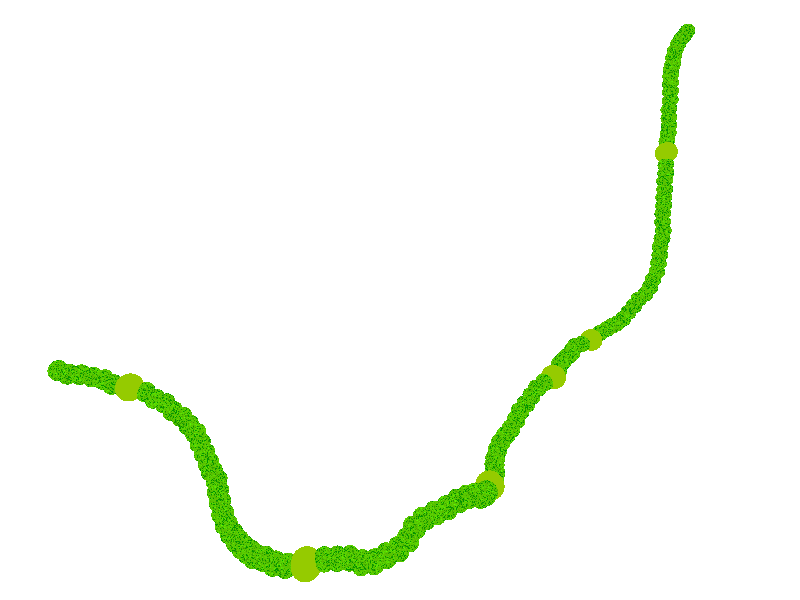 // Persistence of Vision Ray Tracer Scene Description File
// File: SnailShell.pov

#version 3.6; // current version is 3.8

/* 
Information on Pov-Ray:
 
My personal introduction into Pov-Ray was the excellent book "3D-Welten, professionelle Animationen und fotorealistische Grafiken mit Raytracing" from 
Toni Lama by Carl Hanser Verlag München Wien, 2004. Apart of that I recommend the Pov-Ray-homepage (http://www.povray.org).

Further information on Pov-Ray can be found at https://sus.ziti.uni-heidelberg.de/Lehre/WS2021_Tools/POVRAY/POVRAY_PeterFischer.pdf,  
https://wiki.povray.org/content/Main_Page, https://de.wikibooks.org/wiki/Raytracing_mit_POV-Ray or, in german language, here: https://www.f-lohmueller.de/pov_tut/pov__ger.htm
*/ 
 
/*
---------------------------------------------------Modeling approach---------------------------------------------- 

This worm is created in some kind of random walk. We start at a given position by inserting a sphere at this position. In this example here, the worm is then constructed along the z-axis. So the next
sphere is placed in a given distance on the z-axis and then rotated around the y and x-axis by small, random angles. (Between -20 and 20 degrees in both cases.) This new position then becomes the starting point for defining 
the next position, for the next sphere. Angles from subsequent steps are added up for generating a realistic random, worm-like structure.  */ 

//-----------------------------------Scene settings (Camera, light, background)-------------------------------------------------

global_settings {
    assumed_gamma 1.0
    max_trace_level 5
}

#declare Camera = camera {
    location  <68, 0.1, 0>
    right     x*image_width/image_height
    look_at   <0, 0,  0>
}

camera {Camera}

sky_sphere {
    pigment {
        gradient y
        color_map { 
            [0.0 color rgb <1,1,1>] [0.5 color rgb <1,1,1>] [1.0 color rgb <1,1,1>] 
        }
        scale 2
        translate -1
    }
}

// create a regular point light source
light_source {
    0*x                  // light's position (translated below)
    color rgb <1,1,1>    // light's color
    translate <500, 500, -500>
} 

light_source {
     0*x                  // light's position (translated below)
    color rgb <1,1,1>    // light's color
    translate <500, -500, -500>
}  /*



//Das Koordinatensystem

cylinder { <-1000, 0, 0>, <1000, 0, 0>, 0.01 
  pigment {

    color rgb <1,0,0>     // solid color pigment
  }
}

cylinder { <0, -1000, 0>, <0, 1000, 0>, 0.01 
  pigment {

    color rgb <0,1,0>     // solid color pigment
  }
}

cylinder { <0, 0, -1000>, <0, 0, 1000>, 0.01 
  pigment {

    color rgb <0,0,1>     // solid color pigment
  }
} 

       */




// Definition of textures ---------------------------------------------------------------
  
#declare Normal1 =     normal {
    dents 2.8         // any pattern optionally followed by an intensity value [0.5]
    turbulence 1.3   // some turbulence
    scale 0.1       // any transformations
}

#declare Normal2 =     // texture component
normal {
    agate 2.8         // any pattern optionally followed by an intensity value [0.5]
    turbulence 1   // some turbulence
    scale 1.5       // any transformations
}    

#declare Normal3 =     normal {
    bumps 0.8         // any pattern optionally followed by an intensity value [0.5]
    scale 0.01       // any transformations
} 
  


#declare Texturhuelle1 =  texture{
    pigment {          // (---surface color---)
        dents       // some pattern
        color_map {      // color map
            [0.05 color rgb <0.,0.3,0>]
            [0.1 color rgb <0.1,0.5,0>]
            [0.6 color rgb <0.1,1,0.>]
        }
        turbulence 1.3   // some turbulence
        scale 0.1    // transformations
    } 
// texture component
    normal {
        average
        normal_map {
            [1, Normal1 ]
            [1, Normal2 ]
        }
    } 
// control an object's surface finish
    finish {
        ambient 0.2          // ambient surface reflection color [0.1]
        diffuse 0.6          // amount [0.6]
        brilliance 1.0       // tightness of diffuse illumination [1.0]
        specular 0.5       // amount [0.0]
        metallic 0.9  // give highlight color of surface
    } // finish
}


#declare Texturhuelle3 =  texture{
    pigment {
        color rgb <0.3,0.6,0>     // solid color pigment
    }
    normal {
        bumps 0.8         // any pattern optionally followed by an intensity value [0.5]
        turbulence 1   // some turbulence
        scale 0.045       // any transformations
    }    
    finish {
        ambient 0.1          // ambient surface reflection color [0.1]
        diffuse 0.6          // amount [0.6]
        brilliance 1.0       // tightness of diffuse illumination [1.0]
        phong 0.8          // amount [0.0]
        metallic 0.9  // give highlight color of surface
    } // finish
}

  //-----------------------Huelle------------------------------------------
#declare Huelle =  sphere { 
    < 0,   0,    0>, 1.2 
    scale <1.4, 1.4, 1.2>
    scale 0.7
}   


#declare Huelle3 = object {
    Huelle
    scale 0.9
} 

  
  

                                             

//Loop for calculation of positions 

#declare chance1 = seed (3);
#declare chance2 = seed (7);


#declare Number = 120;
#declare Positions = array[Number];
#declare AngleXArray = array[Number];                   //Array for angles of rotation around x-axis
#declare AngleYArray = array[Number];                   //Array for angles of rotation around y-axis
#declare Distance0 = 1.26;
#declare AngleX = 0;
#declare AngleY = 0; 
#declare Start = <0, 0, 0>;
#declare P2 = Start;
#declare Hetero = 0; 

#declare ticker = 0;
#while (ticker < Number)

    #if (rand(chance1)<0.07)                            //if-statement for inserting larger Heterocysts; Distances have to be enlarged for two subsequent steps. 

        #declare Hetero = 1; 
        #declare Distance = 1.5 * Distance; 

    #else

        #if (Hetero > 0)

            #declare Hetero = 0; 
            #declare Distance = 1.5 * Distance0; 

        #else

            #declare Hetero = 0; 
            #declare Distance = Distance0; 

        #end
    #end
  

    #declare P1 = Start + <0, 0, Distance>;
    #declare P1 = vrotate (P1, <AngleX, 0, 0>);
    #declare P1 = vrotate (P1, <0, AngleY, 0>); 
    #declare PEnd = P1 + P2;

    #declare Positions[ticker] = PEnd; 
    #declare AngleXArray[ticker] = AngleX; 
    #declare AngleYArray[ticker] = AngleY; 

    #declare P2 = PEnd;
    #declare AngleX = AngleX + 40*(rand(chance2)-0.5);
    #declare AngleY = AngleY + 40*(rand(chance2)-0.5);

#declare ticker = ticker + 1;
#end 




 
//The actual structure

#declare chance1 = seed (3);                          //These random number have to be equivalent to the random variable chance1 from above!


union {

#declare PreAngleX = 0;
#declare PreAngleY = 0;

    #declare ticker = 0;
    #while (ticker < Number)

        #declare P1 = Positions [ticker];
        #declare AngleX = AngleXArray [ticker];                                 //Values for positions and angles are taken from the arrays.
        #declare AngleY = AngleYArray [ticker];                                 //Values for positions and angles are taken from the arrays.


        #if (ticker > 0)
            #declare PreAngleX = AngleXArray [ticker-1]; 
            #declare PreAngleY = AngleYArray [ticker-1]; 
        #else
            #declare PreAngleX = 0;                                        //Here angles from the position before are taken from the arrays; if-statements avoids working with undefined values for ticker. 
            #declare PreAngleY = 0; 
        #end

        #declare AngleX = (AngleX + PreAngleX)/2;                          //Actual angles are calculated as the mean between the current angle and the angle of the precursor element.
        #declare AngleY = (AngleY + PreAngleY)/2; 
        
        #if (rand(chance1)<0.07)                                           //if-statement for inserting larger heterocysts.

            object {
                Huelle3
                scale <1.5, 1.5, 1.7>
                rotate <AngleX, 0, 0>
                rotate <0, AngleY, 0>
                translate P1 
                texture {
                    Texturhuelle3
                }
            } 

        #else

            object {
                Huelle
                rotate <AngleX, 0, 0>
                rotate <0, AngleY, 0>
                translate P1 
                texture {
                    Texturhuelle1
                }
            } 
        #end
  
    #declare ticker = ticker + 1;
    #end 
    
translate <0, -8, -40>
}
 
